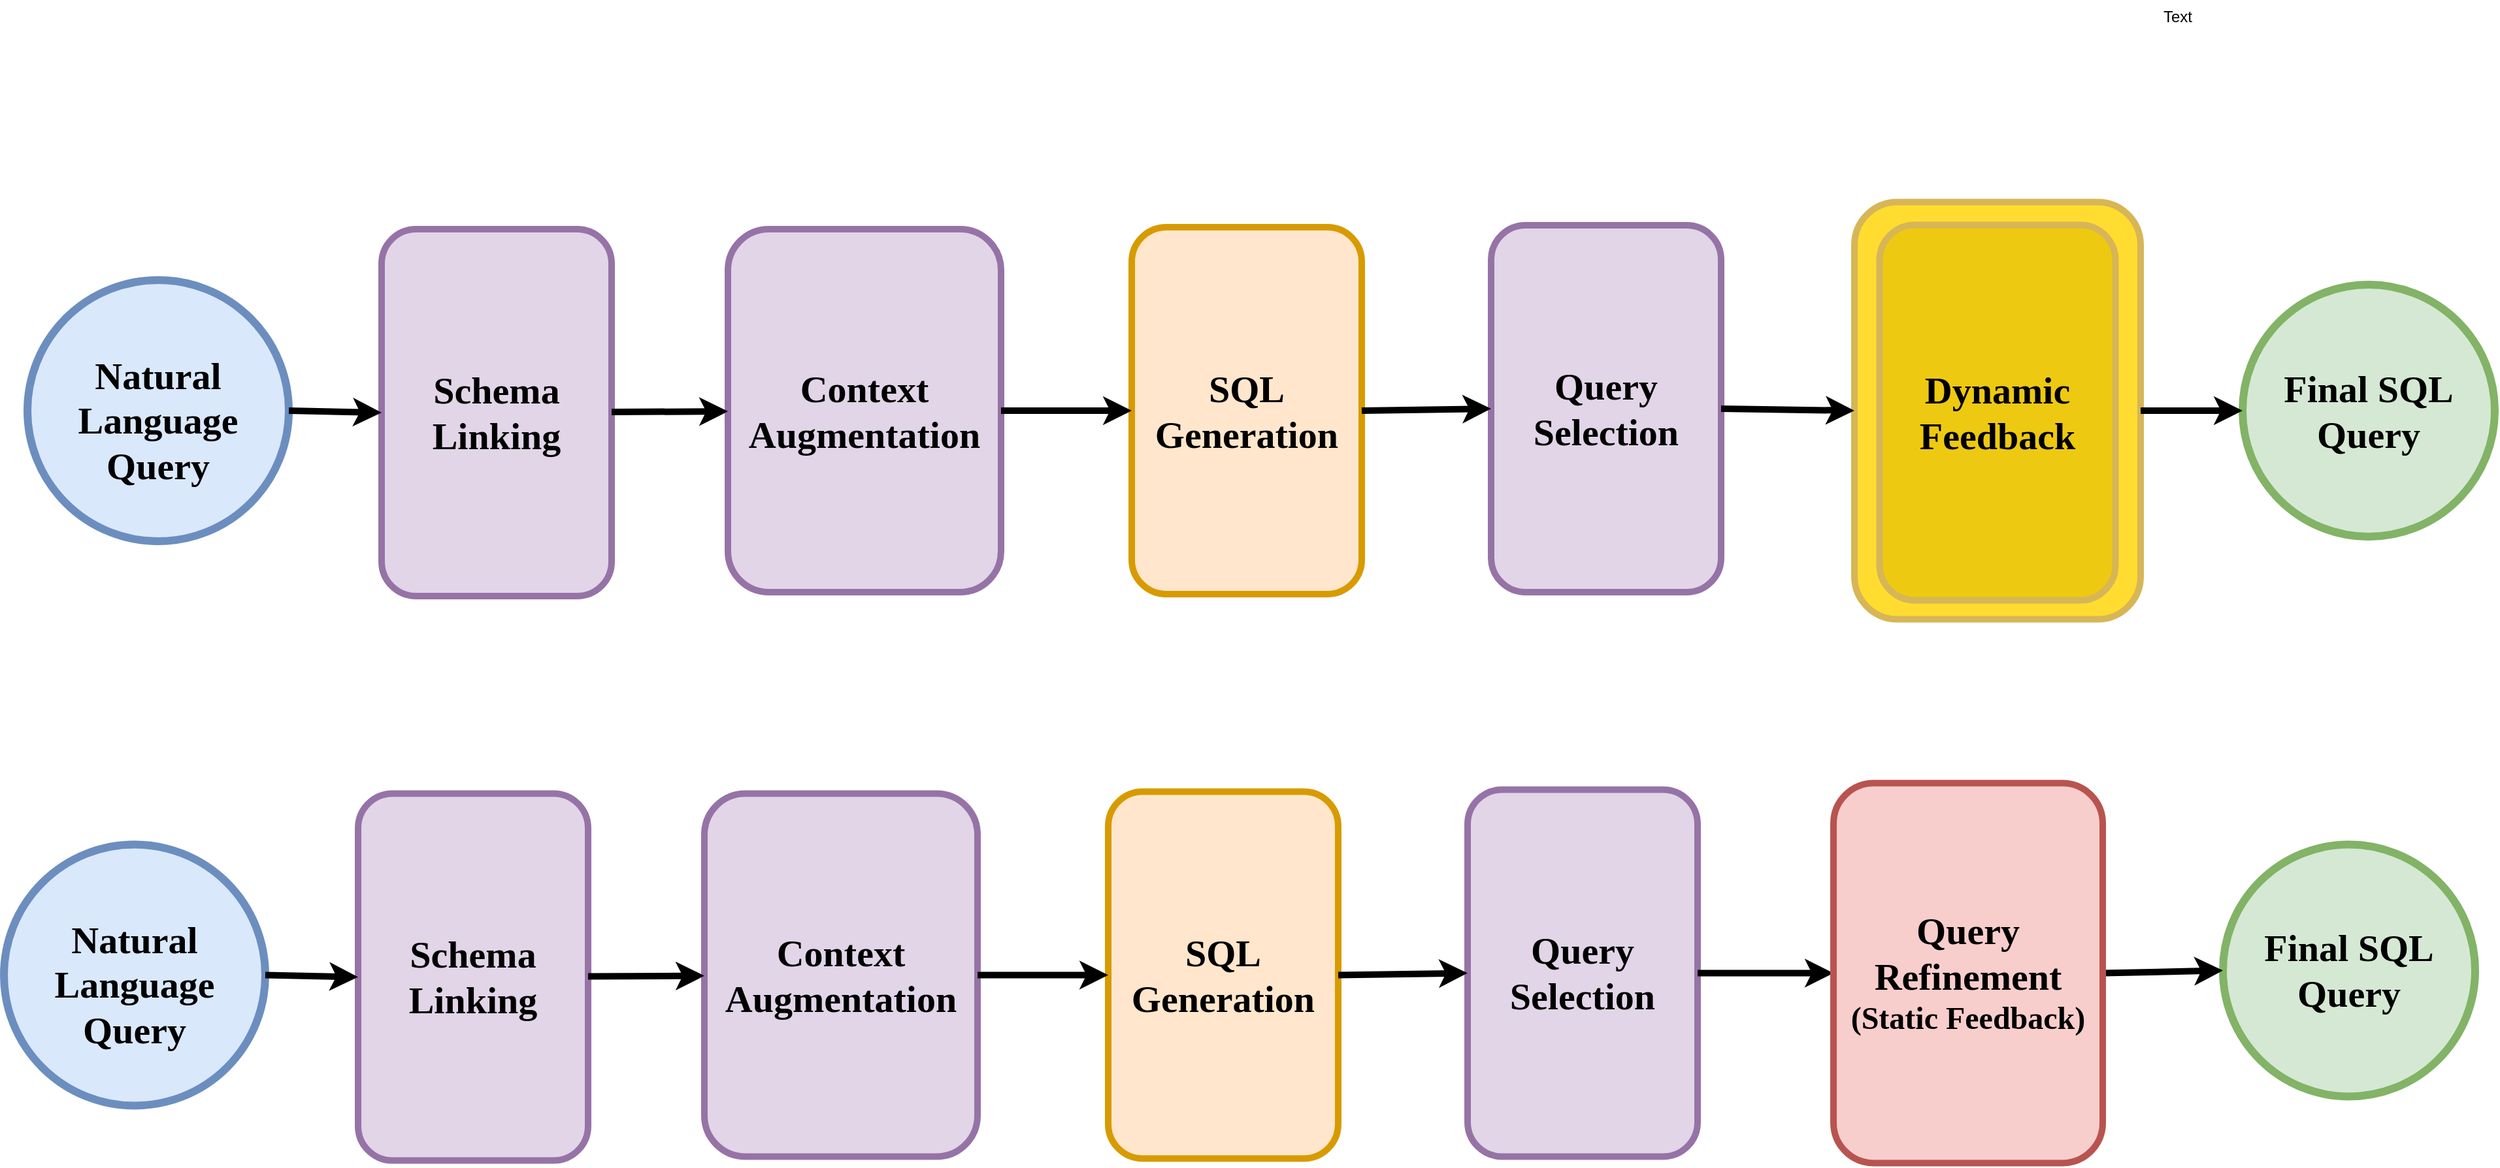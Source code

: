 <mxfile version="26.2.4">
  <diagram name="Page-1" id="bPRy50RjN1oVv69p_70M">
    <mxGraphModel dx="2770" dy="1628" grid="0" gridSize="10" guides="1" tooltips="1" connect="1" arrows="1" fold="1" page="0" pageScale="1" pageWidth="850" pageHeight="1100" background="#ffffff" math="0" shadow="0">
      <root>
        <mxCell id="0" />
        <mxCell id="1" parent="0" />
        <mxCell id="xZW8dibtNfLzDMR-U5fb-7" value="&lt;b style=&quot;font-family: Nunito; font-size: 29px;&quot;&gt;Schema Linking&lt;/b&gt;" style="rounded=1;whiteSpace=wrap;html=1;strokeWidth=5;fillColor=#e1d5e7;strokeColor=#9673a6;" parent="1" vertex="1">
          <mxGeometry x="-294" y="107.5" width="176" height="281" as="geometry" />
        </mxCell>
        <mxCell id="xZW8dibtNfLzDMR-U5fb-8" value="&lt;b style=&quot;font-family: Nunito; font-size: 29px;&quot;&gt;Context Augmentation&lt;/b&gt;" style="rounded=1;whiteSpace=wrap;html=1;strokeWidth=5;fillColor=#e1d5e7;strokeColor=#9673a6;" parent="1" vertex="1">
          <mxGeometry x="-29" y="107.5" width="209" height="278" as="geometry" />
        </mxCell>
        <mxCell id="xZW8dibtNfLzDMR-U5fb-9" value="&lt;b style=&quot;font-family: Nunito; font-size: 29px;&quot;&gt;SQL Generation&lt;/b&gt;" style="rounded=1;whiteSpace=wrap;html=1;strokeWidth=5;fillColor=#ffe6cc;strokeColor=#d79b00;" parent="1" vertex="1">
          <mxGeometry x="280" y="106" width="176" height="281" as="geometry" />
        </mxCell>
        <mxCell id="xZW8dibtNfLzDMR-U5fb-10" value="&lt;b style=&quot;font-family: Nunito; font-size: 29px;&quot;&gt;Query Selection&lt;/b&gt;" style="rounded=1;whiteSpace=wrap;html=1;strokeWidth=5;fillColor=#e1d5e7;strokeColor=#9673a6;" parent="1" vertex="1">
          <mxGeometry x="555" y="104.5" width="176" height="281" as="geometry" />
        </mxCell>
        <mxCell id="xZW8dibtNfLzDMR-U5fb-11" value="" style="rounded=1;whiteSpace=wrap;html=1;strokeWidth=5;fillColor=#FFDC2F;strokeColor=#d6b656;" parent="1" vertex="1">
          <mxGeometry x="833" y="86.75" width="219" height="319.5" as="geometry" />
        </mxCell>
        <mxCell id="xZW8dibtNfLzDMR-U5fb-13" value="&lt;span&gt;&lt;font style=&quot;background-color: rgb(218, 232, 252);&quot; face=&quot;Nunito&quot;&gt;&lt;br&gt;&lt;b style=&quot;forced-color-adjust: none; color: rgb(0, 0, 0); font-style: normal; font-variant-ligatures: normal; font-variant-caps: normal; letter-spacing: normal; orphans: 2; text-align: center; text-indent: 0px; text-transform: none; widows: 2; word-spacing: 0px; -webkit-text-stroke-width: 0px; white-space: normal; text-decoration-thickness: initial; text-decoration-style: initial; text-decoration-color: initial; font-size: 29px;&quot;&gt;Natural Language Query&lt;/b&gt;&lt;/font&gt;&lt;br&gt;&lt;/span&gt;" style="ellipse;whiteSpace=wrap;html=1;aspect=fixed;strokeWidth=6;fillColor=#dae8fc;strokeColor=#6c8ebf;" parent="1" vertex="1">
          <mxGeometry x="-565" y="146.5" width="200" height="200" as="geometry" />
        </mxCell>
        <mxCell id="xZW8dibtNfLzDMR-U5fb-14" value="&lt;font data-font-src=&quot;https://fonts.googleapis.com/css?family=Nunito&quot; face=&quot;Nunito&quot; style=&quot;font-size: 29px;&quot;&gt;&lt;b&gt;Final SQL Query&lt;/b&gt;&lt;/font&gt;" style="ellipse;whiteSpace=wrap;html=1;aspect=fixed;strokeWidth=6;fillColor=#d5e8d4;strokeColor=#82b366;" parent="1" vertex="1">
          <mxGeometry x="1130" y="150" width="193" height="193" as="geometry" />
        </mxCell>
        <mxCell id="xZW8dibtNfLzDMR-U5fb-15" value="" style="endArrow=classic;html=1;rounded=0;entryX=0;entryY=0.5;entryDx=0;entryDy=0;exitX=1;exitY=0.5;exitDx=0;exitDy=0;strokeWidth=5;" parent="1" source="xZW8dibtNfLzDMR-U5fb-13" target="xZW8dibtNfLzDMR-U5fb-7" edge="1">
          <mxGeometry width="50" height="50" relative="1" as="geometry">
            <mxPoint x="-418" y="397" as="sourcePoint" />
            <mxPoint x="-368" y="347" as="targetPoint" />
          </mxGeometry>
        </mxCell>
        <mxCell id="xZW8dibtNfLzDMR-U5fb-16" value="" style="endArrow=classic;html=1;rounded=0;strokeWidth=5;" parent="1" source="xZW8dibtNfLzDMR-U5fb-7" target="xZW8dibtNfLzDMR-U5fb-8" edge="1">
          <mxGeometry width="50" height="50" relative="1" as="geometry">
            <mxPoint x="-362" y="257" as="sourcePoint" />
            <mxPoint x="-256" y="257" as="targetPoint" />
          </mxGeometry>
        </mxCell>
        <mxCell id="xZW8dibtNfLzDMR-U5fb-17" value="" style="endArrow=classic;html=1;rounded=0;strokeWidth=5;entryX=0;entryY=0.5;entryDx=0;entryDy=0;exitX=1;exitY=0.5;exitDx=0;exitDy=0;" parent="1" source="xZW8dibtNfLzDMR-U5fb-8" target="xZW8dibtNfLzDMR-U5fb-9" edge="1">
          <mxGeometry width="50" height="50" relative="1" as="geometry">
            <mxPoint x="-80" y="257" as="sourcePoint" />
            <mxPoint x="25" y="257" as="targetPoint" />
          </mxGeometry>
        </mxCell>
        <mxCell id="xZW8dibtNfLzDMR-U5fb-18" value="" style="endArrow=classic;html=1;rounded=0;strokeWidth=5;entryX=0;entryY=0.5;entryDx=0;entryDy=0;exitX=1;exitY=0.5;exitDx=0;exitDy=0;" parent="1" source="xZW8dibtNfLzDMR-U5fb-9" target="xZW8dibtNfLzDMR-U5fb-10" edge="1">
          <mxGeometry width="50" height="50" relative="1" as="geometry">
            <mxPoint x="551" y="317" as="sourcePoint" />
            <mxPoint x="35" y="267" as="targetPoint" />
          </mxGeometry>
        </mxCell>
        <mxCell id="xZW8dibtNfLzDMR-U5fb-19" value="" style="endArrow=classic;html=1;rounded=0;strokeWidth=5;entryX=0;entryY=0.5;entryDx=0;entryDy=0;exitX=1;exitY=0.5;exitDx=0;exitDy=0;" parent="1" source="xZW8dibtNfLzDMR-U5fb-10" target="xZW8dibtNfLzDMR-U5fb-11" edge="1">
          <mxGeometry width="50" height="50" relative="1" as="geometry">
            <mxPoint x="813" y="307" as="sourcePoint" />
            <mxPoint x="45" y="277" as="targetPoint" />
          </mxGeometry>
        </mxCell>
        <mxCell id="xZW8dibtNfLzDMR-U5fb-20" value="" style="endArrow=classic;html=1;rounded=0;strokeWidth=5;entryX=0;entryY=0.5;entryDx=0;entryDy=0;exitX=1;exitY=0.5;exitDx=0;exitDy=0;" parent="1" source="xZW8dibtNfLzDMR-U5fb-11" target="xZW8dibtNfLzDMR-U5fb-14" edge="1">
          <mxGeometry width="50" height="50" relative="1" as="geometry">
            <mxPoint x="1133.667" y="319" as="sourcePoint" />
            <mxPoint x="55" y="287" as="targetPoint" />
          </mxGeometry>
        </mxCell>
        <mxCell id="xZW8dibtNfLzDMR-U5fb-22" value="&lt;font face=&quot;Nunito&quot;&gt;&lt;span style=&quot;font-size: 29px;&quot;&gt;&lt;b&gt;Dynamic Feedback&lt;/b&gt;&lt;/span&gt;&lt;/font&gt;" style="rounded=1;whiteSpace=wrap;html=1;strokeWidth=5;fillColor=light-dark(#eec911, #573900);strokeColor=#d6b656;" parent="1" vertex="1">
          <mxGeometry x="852.25" y="104.25" width="180.5" height="287.5" as="geometry" />
        </mxCell>
        <mxCell id="dxi0ybVBMcUOyyGZfyBw-1" value="&lt;b style=&quot;font-family: Nunito; font-size: 29px;&quot;&gt;Schema Linking&lt;/b&gt;" style="rounded=1;whiteSpace=wrap;html=1;strokeWidth=5;fillColor=#e1d5e7;strokeColor=#9673a6;" parent="1" vertex="1">
          <mxGeometry x="-312" y="539.75" width="176" height="281" as="geometry" />
        </mxCell>
        <mxCell id="dxi0ybVBMcUOyyGZfyBw-2" value="&lt;b style=&quot;font-family: Nunito; font-size: 29px;&quot;&gt;Context Augmentation&lt;/b&gt;" style="rounded=1;whiteSpace=wrap;html=1;strokeWidth=5;fillColor=#e1d5e7;strokeColor=#9673a6;" parent="1" vertex="1">
          <mxGeometry x="-47" y="539.75" width="209" height="278" as="geometry" />
        </mxCell>
        <mxCell id="dxi0ybVBMcUOyyGZfyBw-3" value="&lt;b style=&quot;font-family: Nunito; font-size: 29px;&quot;&gt;SQL Generation&lt;/b&gt;" style="rounded=1;whiteSpace=wrap;html=1;strokeWidth=5;fillColor=#ffe6cc;strokeColor=#d79b00;" parent="1" vertex="1">
          <mxGeometry x="262" y="538.25" width="176" height="281" as="geometry" />
        </mxCell>
        <mxCell id="dxi0ybVBMcUOyyGZfyBw-4" value="&lt;b style=&quot;font-family: Nunito; font-size: 29px;&quot;&gt;Query Selection&lt;/b&gt;" style="rounded=1;whiteSpace=wrap;html=1;strokeWidth=5;fillColor=#e1d5e7;strokeColor=#9673a6;" parent="1" vertex="1">
          <mxGeometry x="537" y="536.75" width="176" height="281" as="geometry" />
        </mxCell>
        <mxCell id="dxi0ybVBMcUOyyGZfyBw-6" value="&lt;span&gt;&lt;font style=&quot;background-color: rgb(218, 232, 252);&quot; face=&quot;Nunito&quot;&gt;&lt;br&gt;&lt;b style=&quot;forced-color-adjust: none; color: rgb(0, 0, 0); font-style: normal; font-variant-ligatures: normal; font-variant-caps: normal; letter-spacing: normal; orphans: 2; text-align: center; text-indent: 0px; text-transform: none; widows: 2; word-spacing: 0px; -webkit-text-stroke-width: 0px; white-space: normal; text-decoration-thickness: initial; text-decoration-style: initial; text-decoration-color: initial; font-size: 29px;&quot;&gt;Natural Language Query&lt;/b&gt;&lt;/font&gt;&lt;br&gt;&lt;/span&gt;" style="ellipse;whiteSpace=wrap;html=1;aspect=fixed;strokeWidth=6;fillColor=#dae8fc;strokeColor=#6c8ebf;" parent="1" vertex="1">
          <mxGeometry x="-583" y="578.75" width="200" height="200" as="geometry" />
        </mxCell>
        <mxCell id="dxi0ybVBMcUOyyGZfyBw-7" value="&lt;font data-font-src=&quot;https://fonts.googleapis.com/css?family=Nunito&quot; face=&quot;Nunito&quot; style=&quot;font-size: 29px;&quot;&gt;&lt;b&gt;Final SQL Query&lt;/b&gt;&lt;/font&gt;" style="ellipse;whiteSpace=wrap;html=1;aspect=fixed;strokeWidth=6;fillColor=#d5e8d4;strokeColor=#82b366;" parent="1" vertex="1">
          <mxGeometry x="1115" y="578.75" width="193" height="193" as="geometry" />
        </mxCell>
        <mxCell id="dxi0ybVBMcUOyyGZfyBw-8" value="" style="endArrow=classic;html=1;rounded=0;entryX=0;entryY=0.5;entryDx=0;entryDy=0;exitX=1;exitY=0.5;exitDx=0;exitDy=0;strokeWidth=5;" parent="1" source="dxi0ybVBMcUOyyGZfyBw-6" target="dxi0ybVBMcUOyyGZfyBw-1" edge="1">
          <mxGeometry width="50" height="50" relative="1" as="geometry">
            <mxPoint x="-436" y="829.25" as="sourcePoint" />
            <mxPoint x="-386" y="779.25" as="targetPoint" />
          </mxGeometry>
        </mxCell>
        <mxCell id="dxi0ybVBMcUOyyGZfyBw-9" value="" style="endArrow=classic;html=1;rounded=0;strokeWidth=5;" parent="1" source="dxi0ybVBMcUOyyGZfyBw-1" target="dxi0ybVBMcUOyyGZfyBw-2" edge="1">
          <mxGeometry width="50" height="50" relative="1" as="geometry">
            <mxPoint x="-380" y="689.25" as="sourcePoint" />
            <mxPoint x="-274" y="689.25" as="targetPoint" />
          </mxGeometry>
        </mxCell>
        <mxCell id="dxi0ybVBMcUOyyGZfyBw-10" value="" style="endArrow=classic;html=1;rounded=0;strokeWidth=5;entryX=0;entryY=0.5;entryDx=0;entryDy=0;exitX=1;exitY=0.5;exitDx=0;exitDy=0;" parent="1" source="dxi0ybVBMcUOyyGZfyBw-2" target="dxi0ybVBMcUOyyGZfyBw-3" edge="1">
          <mxGeometry width="50" height="50" relative="1" as="geometry">
            <mxPoint x="-98" y="689.25" as="sourcePoint" />
            <mxPoint x="7" y="689.25" as="targetPoint" />
          </mxGeometry>
        </mxCell>
        <mxCell id="dxi0ybVBMcUOyyGZfyBw-11" value="" style="endArrow=classic;html=1;rounded=0;strokeWidth=5;entryX=0;entryY=0.5;entryDx=0;entryDy=0;exitX=1;exitY=0.5;exitDx=0;exitDy=0;" parent="1" source="dxi0ybVBMcUOyyGZfyBw-3" target="dxi0ybVBMcUOyyGZfyBw-4" edge="1">
          <mxGeometry width="50" height="50" relative="1" as="geometry">
            <mxPoint x="533" y="749.25" as="sourcePoint" />
            <mxPoint x="17" y="699.25" as="targetPoint" />
          </mxGeometry>
        </mxCell>
        <mxCell id="dxi0ybVBMcUOyyGZfyBw-12" value="" style="endArrow=classic;html=1;rounded=0;strokeWidth=5;entryX=0;entryY=0.5;entryDx=0;entryDy=0;exitX=1;exitY=0.5;exitDx=0;exitDy=0;" parent="1" source="dxi0ybVBMcUOyyGZfyBw-4" target="dxi0ybVBMcUOyyGZfyBw-15" edge="1">
          <mxGeometry width="50" height="50" relative="1" as="geometry">
            <mxPoint x="795" y="739.25" as="sourcePoint" />
            <mxPoint x="815" y="678.75" as="targetPoint" />
          </mxGeometry>
        </mxCell>
        <mxCell id="dxi0ybVBMcUOyyGZfyBw-13" value="" style="endArrow=classic;html=1;rounded=0;strokeWidth=5;entryX=0;entryY=0.5;entryDx=0;entryDy=0;exitX=1;exitY=0.5;exitDx=0;exitDy=0;" parent="1" source="dxi0ybVBMcUOyyGZfyBw-15" target="dxi0ybVBMcUOyyGZfyBw-7" edge="1">
          <mxGeometry width="50" height="50" relative="1" as="geometry">
            <mxPoint x="1034.0" y="718" as="sourcePoint" />
            <mxPoint x="1112.0" y="718" as="targetPoint" />
            <Array as="points" />
          </mxGeometry>
        </mxCell>
        <mxCell id="dxi0ybVBMcUOyyGZfyBw-15" value="&lt;font face=&quot;Nunito&quot;&gt;&lt;span style=&quot;font-size: 29px;&quot;&gt;&lt;b&gt;Query Refinement&lt;/b&gt;&lt;/span&gt;&lt;/font&gt;&lt;div&gt;&lt;font style=&quot;font-size: 24px;&quot; face=&quot;Nunito&quot;&gt;&lt;b style=&quot;&quot;&gt;(Static Feedback)&lt;/b&gt;&lt;/font&gt;&lt;/div&gt;" style="rounded=1;whiteSpace=wrap;html=1;strokeWidth=5;fillColor=#f8cecc;strokeColor=#b85450;" parent="1" vertex="1">
          <mxGeometry x="817" y="531.75" width="206" height="291" as="geometry" />
        </mxCell>
        <mxCell id="v5muYC0aQnzC53L93g0c-1" value="Text" style="text;html=1;align=center;verticalAlign=middle;resizable=0;points=[];autosize=1;strokeColor=none;fillColor=none;" vertex="1" parent="1">
          <mxGeometry x="1060" y="-68" width="40" height="26" as="geometry" />
        </mxCell>
      </root>
    </mxGraphModel>
  </diagram>
</mxfile>
